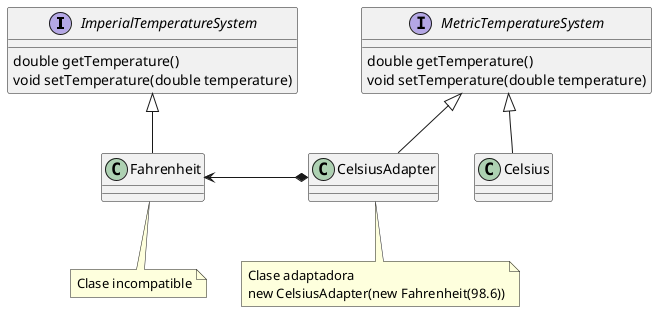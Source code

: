 @startuml

interface ImperialTemperatureSystem {
    double getTemperature()
    void setTemperature(double temperature)
}

interface MetricTemperatureSystem {
    double getTemperature()
    void setTemperature(double temperature)
}

CelsiusAdapter -u-|> MetricTemperatureSystem
Celsius -u-|> MetricTemperatureSystem
Fahrenheit -u-|> ImperialTemperatureSystem

CelsiusAdapter *-l-> Fahrenheit

note "Clase incompatible" as NoteImperial
Fahrenheit .. NoteImperial

note "Clase adaptadora\nnew CelsiusAdapter(new Fahrenheit(98.6))" as NoteCelsius
CelsiusAdapter .. NoteCelsius

@enduml